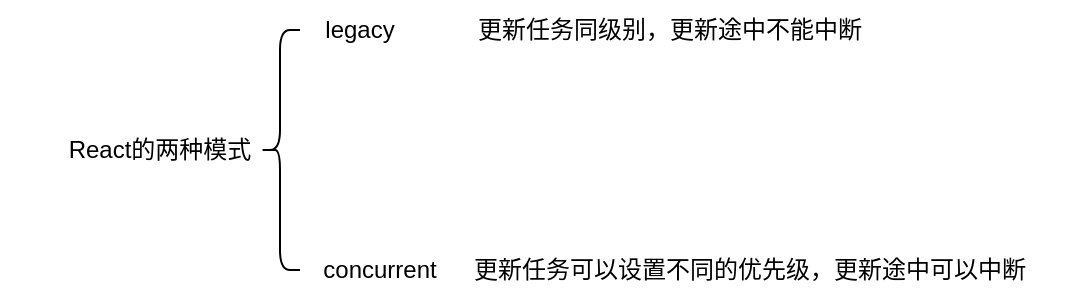 <mxfile>
    <diagram id="ffWhdQe19A08F23PTSTe" name="第 1 页">
        <mxGraphModel dx="867" dy="409" grid="1" gridSize="10" guides="1" tooltips="1" connect="1" arrows="1" fold="1" page="1" pageScale="1" pageWidth="827" pageHeight="1169" math="0" shadow="0">
            <root>
                <mxCell id="0"/>
                <mxCell id="1" parent="0"/>
                <mxCell id="2" value="React的两种模式" style="text;html=1;strokeColor=none;fillColor=none;align=center;verticalAlign=middle;whiteSpace=wrap;rounded=0;" vertex="1" parent="1">
                    <mxGeometry x="10" y="200" width="160" height="50" as="geometry"/>
                </mxCell>
                <mxCell id="3" value="" style="shape=curlyBracket;whiteSpace=wrap;html=1;rounded=1;labelPosition=left;verticalLabelPosition=middle;align=right;verticalAlign=middle;" vertex="1" parent="1">
                    <mxGeometry x="140" y="165" width="20" height="120" as="geometry"/>
                </mxCell>
                <mxCell id="4" value="legacy" style="text;html=1;strokeColor=none;fillColor=none;align=center;verticalAlign=middle;whiteSpace=wrap;rounded=0;" vertex="1" parent="1">
                    <mxGeometry x="160" y="150" width="60" height="30" as="geometry"/>
                </mxCell>
                <mxCell id="5" value="concurrent" style="text;html=1;strokeColor=none;fillColor=none;align=center;verticalAlign=middle;whiteSpace=wrap;rounded=0;" vertex="1" parent="1">
                    <mxGeometry x="170" y="270" width="60" height="30" as="geometry"/>
                </mxCell>
                <mxCell id="6" value="更新任务同级别，更新途中不能中断" style="text;html=1;strokeColor=none;fillColor=none;align=center;verticalAlign=middle;whiteSpace=wrap;rounded=0;" vertex="1" parent="1">
                    <mxGeometry x="230" y="150" width="230" height="30" as="geometry"/>
                </mxCell>
                <mxCell id="7" value="更新任务可以设置不同的优先级，更新途中可以中断" style="text;html=1;strokeColor=none;fillColor=none;align=center;verticalAlign=middle;whiteSpace=wrap;rounded=0;" vertex="1" parent="1">
                    <mxGeometry x="220" y="270" width="330" height="30" as="geometry"/>
                </mxCell>
            </root>
        </mxGraphModel>
    </diagram>
</mxfile>